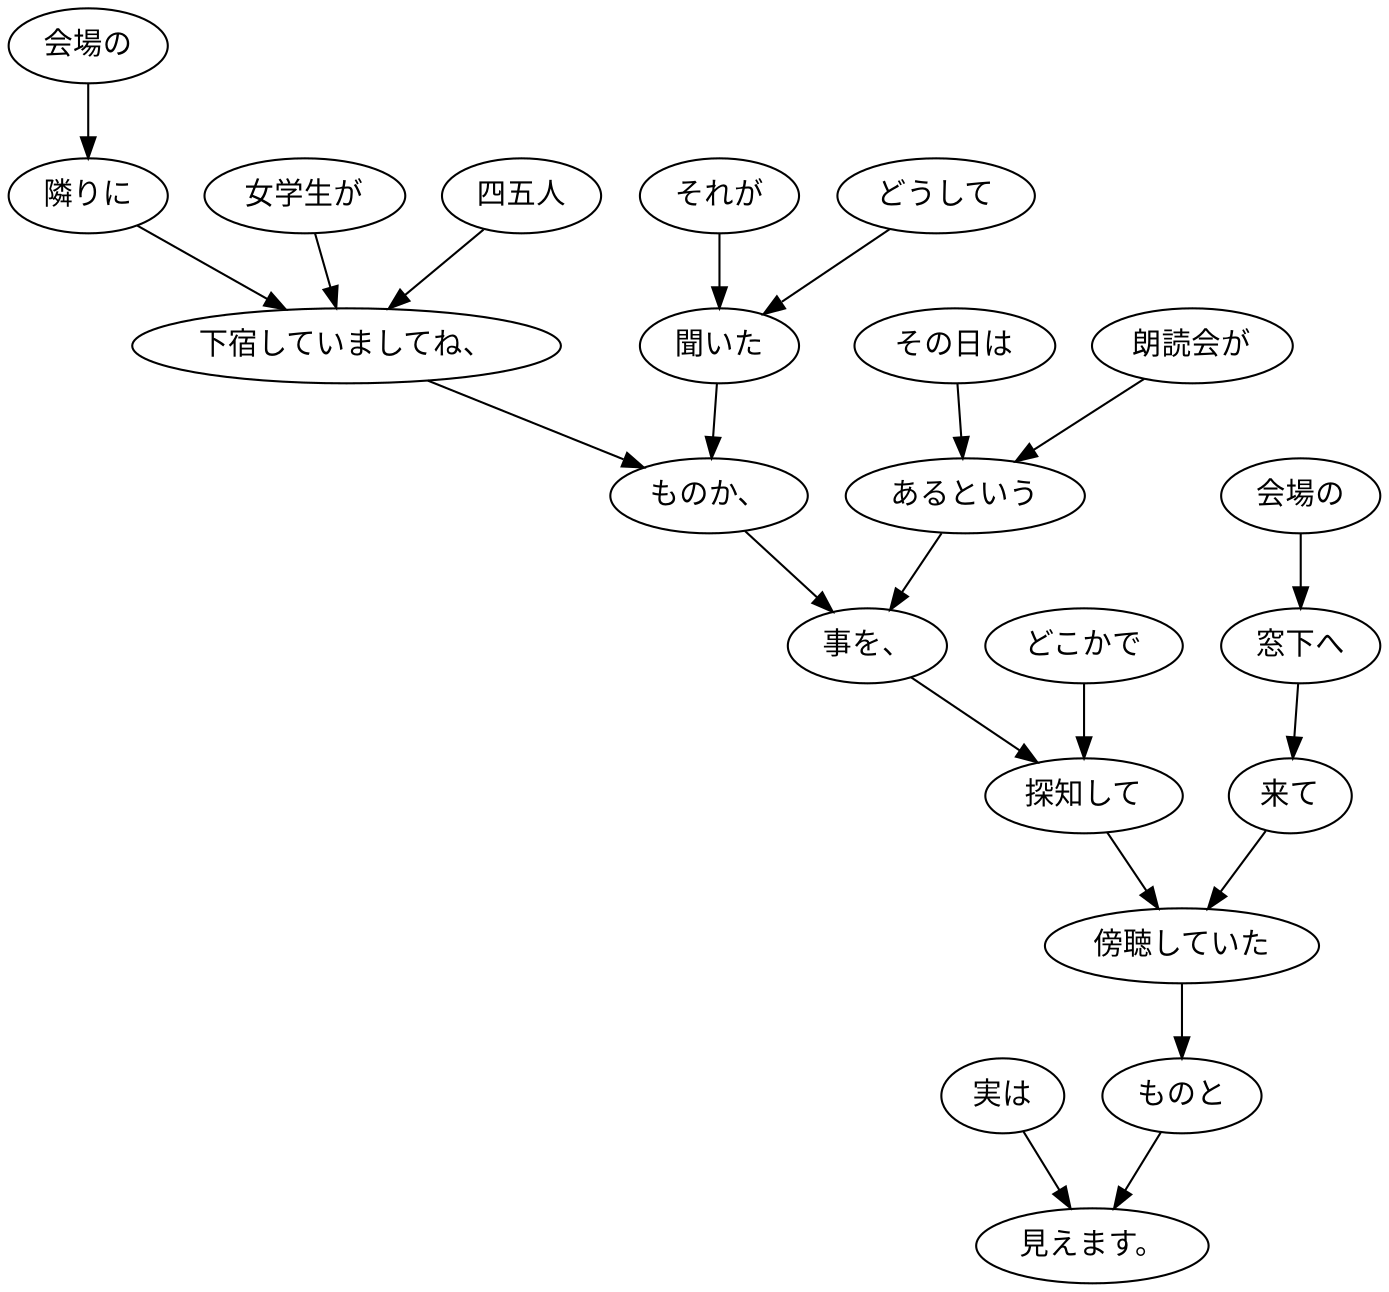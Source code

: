 digraph graph831 {
	node0 [label="実は"];
	node1 [label="会場の"];
	node2 [label="隣りに"];
	node3 [label="女学生が"];
	node4 [label="四五人"];
	node5 [label="下宿していましてね、"];
	node6 [label="それが"];
	node7 [label="どうして"];
	node8 [label="聞いた"];
	node9 [label="ものか、"];
	node10 [label="その日は"];
	node11 [label="朗読会が"];
	node12 [label="あるという"];
	node13 [label="事を、"];
	node14 [label="どこかで"];
	node15 [label="探知して"];
	node16 [label="会場の"];
	node17 [label="窓下へ"];
	node18 [label="来て"];
	node19 [label="傍聴していた"];
	node20 [label="ものと"];
	node21 [label="見えます。"];
	node0 -> node21;
	node1 -> node2;
	node2 -> node5;
	node3 -> node5;
	node4 -> node5;
	node5 -> node9;
	node6 -> node8;
	node7 -> node8;
	node8 -> node9;
	node9 -> node13;
	node10 -> node12;
	node11 -> node12;
	node12 -> node13;
	node13 -> node15;
	node14 -> node15;
	node15 -> node19;
	node16 -> node17;
	node17 -> node18;
	node18 -> node19;
	node19 -> node20;
	node20 -> node21;
}
